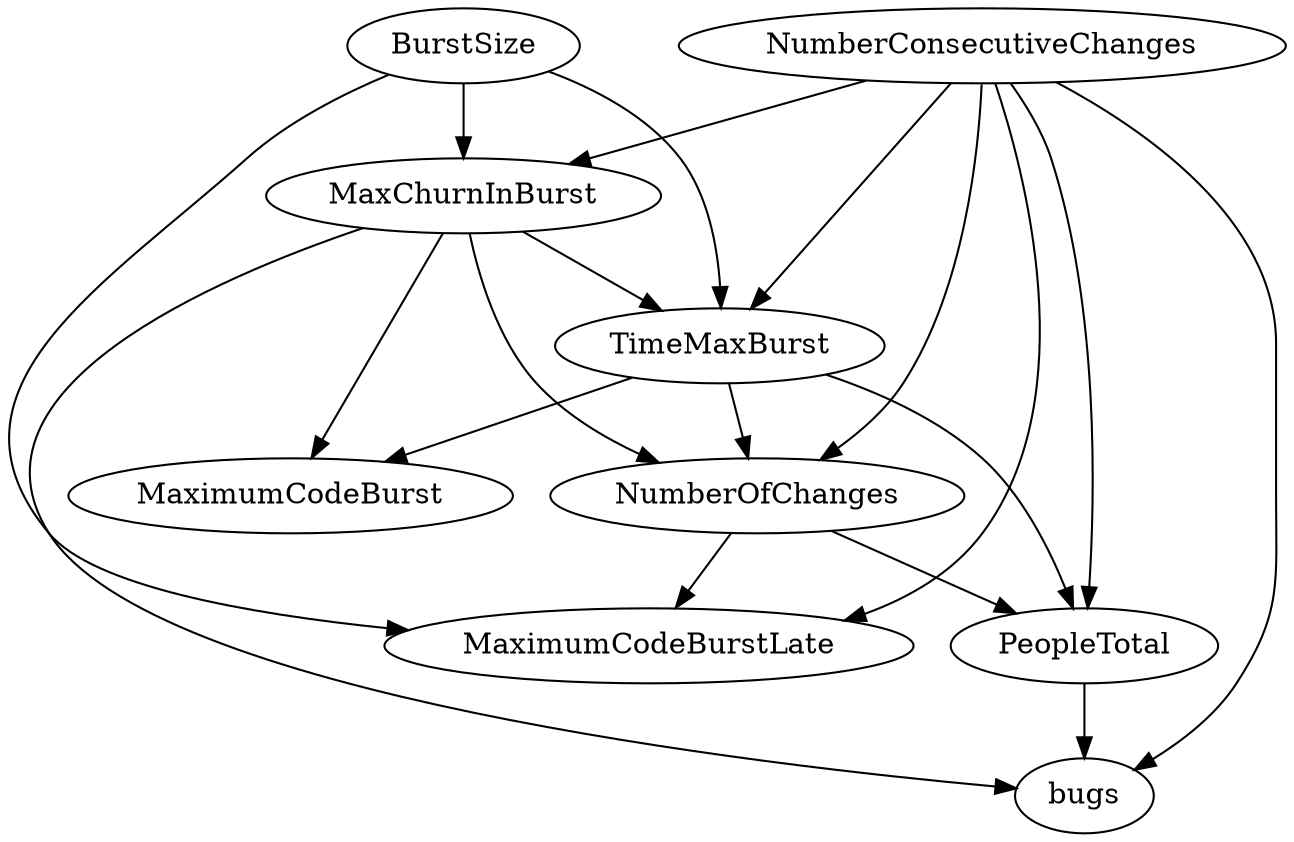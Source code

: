 digraph {
   bugs;
   MaximumCodeBurst;
   NumberOfChanges;
   MaxChurnInBurst;
   BurstSize;
   TimeMaxBurst;
   NumberConsecutiveChanges;
   MaximumCodeBurstLate;
   PeopleTotal;
   NumberOfChanges -> MaximumCodeBurstLate;
   NumberOfChanges -> PeopleTotal;
   MaxChurnInBurst -> bugs;
   MaxChurnInBurst -> MaximumCodeBurst;
   MaxChurnInBurst -> NumberOfChanges;
   MaxChurnInBurst -> TimeMaxBurst;
   BurstSize -> MaxChurnInBurst;
   BurstSize -> TimeMaxBurst;
   BurstSize -> MaximumCodeBurstLate;
   TimeMaxBurst -> MaximumCodeBurst;
   TimeMaxBurst -> NumberOfChanges;
   TimeMaxBurst -> PeopleTotal;
   NumberConsecutiveChanges -> bugs;
   NumberConsecutiveChanges -> NumberOfChanges;
   NumberConsecutiveChanges -> MaxChurnInBurst;
   NumberConsecutiveChanges -> TimeMaxBurst;
   NumberConsecutiveChanges -> MaximumCodeBurstLate;
   NumberConsecutiveChanges -> PeopleTotal;
   PeopleTotal -> bugs;
}
